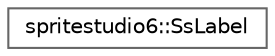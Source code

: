 digraph "Graphical Class Hierarchy"
{
 // LATEX_PDF_SIZE
  bgcolor="transparent";
  edge [fontname=Helvetica,fontsize=10,labelfontname=Helvetica,labelfontsize=10];
  node [fontname=Helvetica,fontsize=10,shape=box,height=0.2,width=0.4];
  rankdir="LR";
  Node0 [id="Node000000",label="spritestudio6::SsLabel",height=0.2,width=0.4,color="grey40", fillcolor="white", style="filled",URL="$classspritestudio6_1_1_ss_label.html",tooltip="ラベル。ループ先などに指定する"];
}
